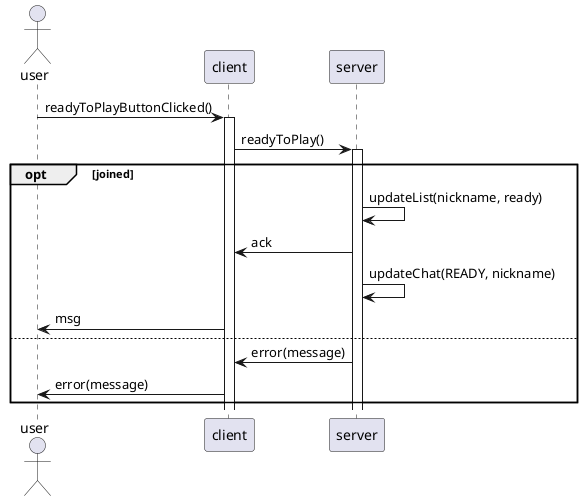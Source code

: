 /'
 ' Scribble, Ready to play scribble sequence diagram.
 '
 ' @author giuliobosco
 ' @author jarinaeser
 ' @version 1.0 (2019-03-18 - 2019-03-18)
 '/

@startuml
actor user

user->client:readyToPlayButtonClicked()
activate client

client->server:readyToPlay()
activate server

opt joined
    server->server:updateList(nickname, ready)
    server->client:ack
    server->server:updateChat(READY, nickname)
    client->user:msg
else
    server->client:error(message)
    client->user:error(message)
end
@enduml
